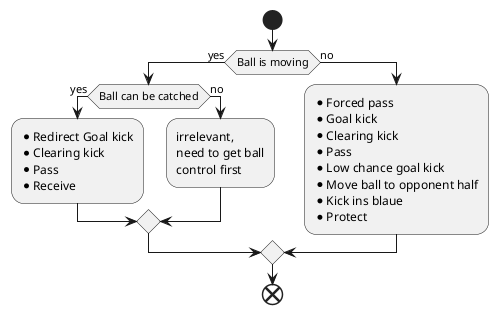 Implicit decision making of the offensive actions

@startuml
start

if (Ball is moving) then (yes)
    if (Ball can be catched) then (yes)
        :* Redirect Goal kick
        * Clearing kick
        * Pass
        * Receive;
    else (no)
        :irrelevant,
        need to get ball
        control first;
    endif
else (no)
:* Forced pass
* Goal kick
* Clearing kick
* Pass
* Low chance goal kick
* Move ball to opponent half
* Kick ins blaue
* Protect;
endif

end
@enduml


